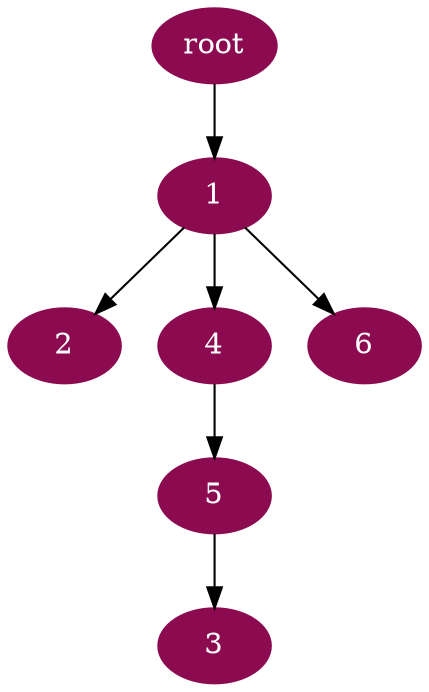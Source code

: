 digraph G {
node [color=deeppink4, style=filled, fontcolor=white];
"root" -> 1;
1 -> 2;
5 -> 3;
1 -> 4;
4 -> 5;
1 -> 6;
}
